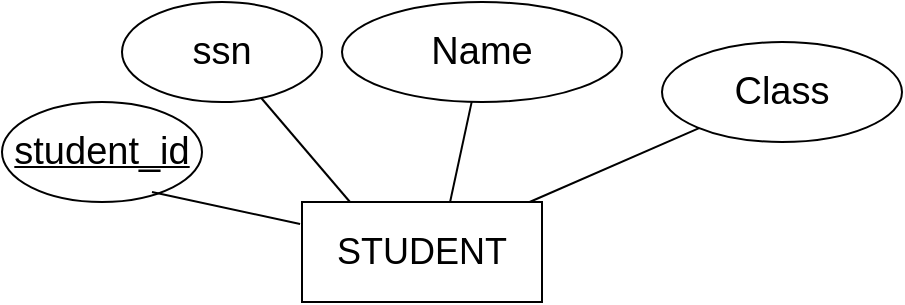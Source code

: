 <mxfile version="12.2.2" type="device" pages="1"><diagram name="Page-1" id="8378b5f6-a2b2-b727-a746-972ab9d02e00"><mxGraphModel dx="932" dy="591" grid="1" gridSize="10" guides="1" tooltips="1" connect="0" arrows="1" fold="1" page="1" pageScale="1.5" pageWidth="1169" pageHeight="827" background="#ffffff" math="0" shadow="0"><root><mxCell id="0"/><mxCell id="1" parent="0"/><mxCell id="t3kzEx3vHx6etGApmoJw-22" value="Class" style="ellipse;whiteSpace=wrap;html=1;fontSize=19;" parent="1" vertex="1"><mxGeometry x="910" y="140" width="120" height="50" as="geometry"/></mxCell><mxCell id="t3kzEx3vHx6etGApmoJw-23" value="ssn" style="ellipse;whiteSpace=wrap;html=1;fontSize=19;" parent="1" vertex="1"><mxGeometry x="640" y="120" width="100" height="50" as="geometry"/></mxCell><mxCell id="t3kzEx3vHx6etGApmoJw-24" value="" style="endArrow=none;html=1;fontSize=19;" parent="1" target="t3kzEx3vHx6etGApmoJw-22" edge="1"><mxGeometry width="50" height="50" relative="1" as="geometry"><mxPoint x="843.81" y="220" as="sourcePoint"/><mxPoint x="959.765" y="172.022" as="targetPoint"/></mxGeometry></mxCell><mxCell id="t3kzEx3vHx6etGApmoJw-25" value="" style="endArrow=none;html=1;fontSize=19;exitX=0.2;exitY=0;exitDx=0;exitDy=0;exitPerimeter=0;" parent="1" source="t3kzEx3vHx6etGApmoJw-26" target="t3kzEx3vHx6etGApmoJw-23" edge="1"><mxGeometry width="50" height="50" relative="1" as="geometry"><mxPoint x="826.882" y="180.735" as="sourcePoint"/><mxPoint x="939.765" y="182.022" as="targetPoint"/></mxGeometry></mxCell><mxCell id="t3kzEx3vHx6etGApmoJw-26" value="STUDENT" style="rounded=0;whiteSpace=wrap;html=1;fontSize=18;" parent="1" vertex="1"><mxGeometry x="730" y="220" width="120" height="50" as="geometry"/></mxCell><mxCell id="t3kzEx3vHx6etGApmoJw-27" value="Name" style="ellipse;whiteSpace=wrap;html=1;fontSize=19;" parent="1" vertex="1"><mxGeometry x="750" y="120" width="140" height="50" as="geometry"/></mxCell><mxCell id="t3kzEx3vHx6etGApmoJw-28" value="" style="endArrow=none;html=1;fontSize=19;exitX=0.367;exitY=0;exitDx=0;exitDy=0;exitPerimeter=0;" parent="1" target="t3kzEx3vHx6etGApmoJw-27" edge="1"><mxGeometry width="50" height="50" relative="1" as="geometry"><mxPoint x="804.04" y="220" as="sourcePoint"/><mxPoint x="979.765" y="192.022" as="targetPoint"/></mxGeometry></mxCell><mxCell id="t3kzEx3vHx6etGApmoJw-29" value="&lt;span&gt;&lt;u&gt;student_id&lt;/u&gt;&lt;/span&gt;" style="ellipse;whiteSpace=wrap;html=1;fontSize=19;fontStyle=0" parent="1" vertex="1"><mxGeometry x="580" y="170" width="100" height="50" as="geometry"/></mxCell><mxCell id="t3kzEx3vHx6etGApmoJw-30" value="" style="endArrow=none;html=1;fontSize=19;exitX=-0.008;exitY=0.22;exitDx=0;exitDy=0;exitPerimeter=0;entryX=0.75;entryY=0.9;entryDx=0;entryDy=0;entryPerimeter=0;" parent="1" source="t3kzEx3vHx6etGApmoJw-26" target="t3kzEx3vHx6etGApmoJw-29" edge="1"><mxGeometry width="50" height="50" relative="1" as="geometry"><mxPoint x="764" y="230" as="sourcePoint"/><mxPoint x="730.254" y="149.469" as="targetPoint"/></mxGeometry></mxCell></root></mxGraphModel></diagram></mxfile>